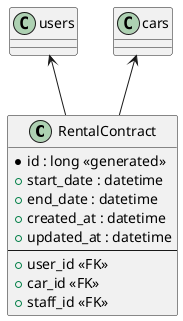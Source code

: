 @startuml

class "RentalContract" as rental_contracts {
    * id : long <<generated>>
    + start_date : datetime
    + end_date : datetime
    + created_at : datetime
    + updated_at : datetime
    --
    + user_id <<FK>>
    + car_id <<FK>>
    + staff_id <<FK>>
}

users <-- rental_contracts

cars <-- rental_contracts

@enduml
